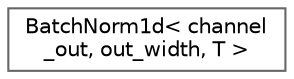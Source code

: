 digraph "Graphical Class Hierarchy"
{
 // LATEX_PDF_SIZE
  bgcolor="transparent";
  edge [fontname=Helvetica,fontsize=10,labelfontname=Helvetica,labelfontsize=10];
  node [fontname=Helvetica,fontsize=10,shape=box,height=0.2,width=0.4];
  rankdir="LR";
  Node0 [id="Node000000",label="BatchNorm1d\< channel\l_out, out_width, T \>",height=0.2,width=0.4,color="grey40", fillcolor="white", style="filled",URL="$class_batch_norm1d.html",tooltip=" "];
}
